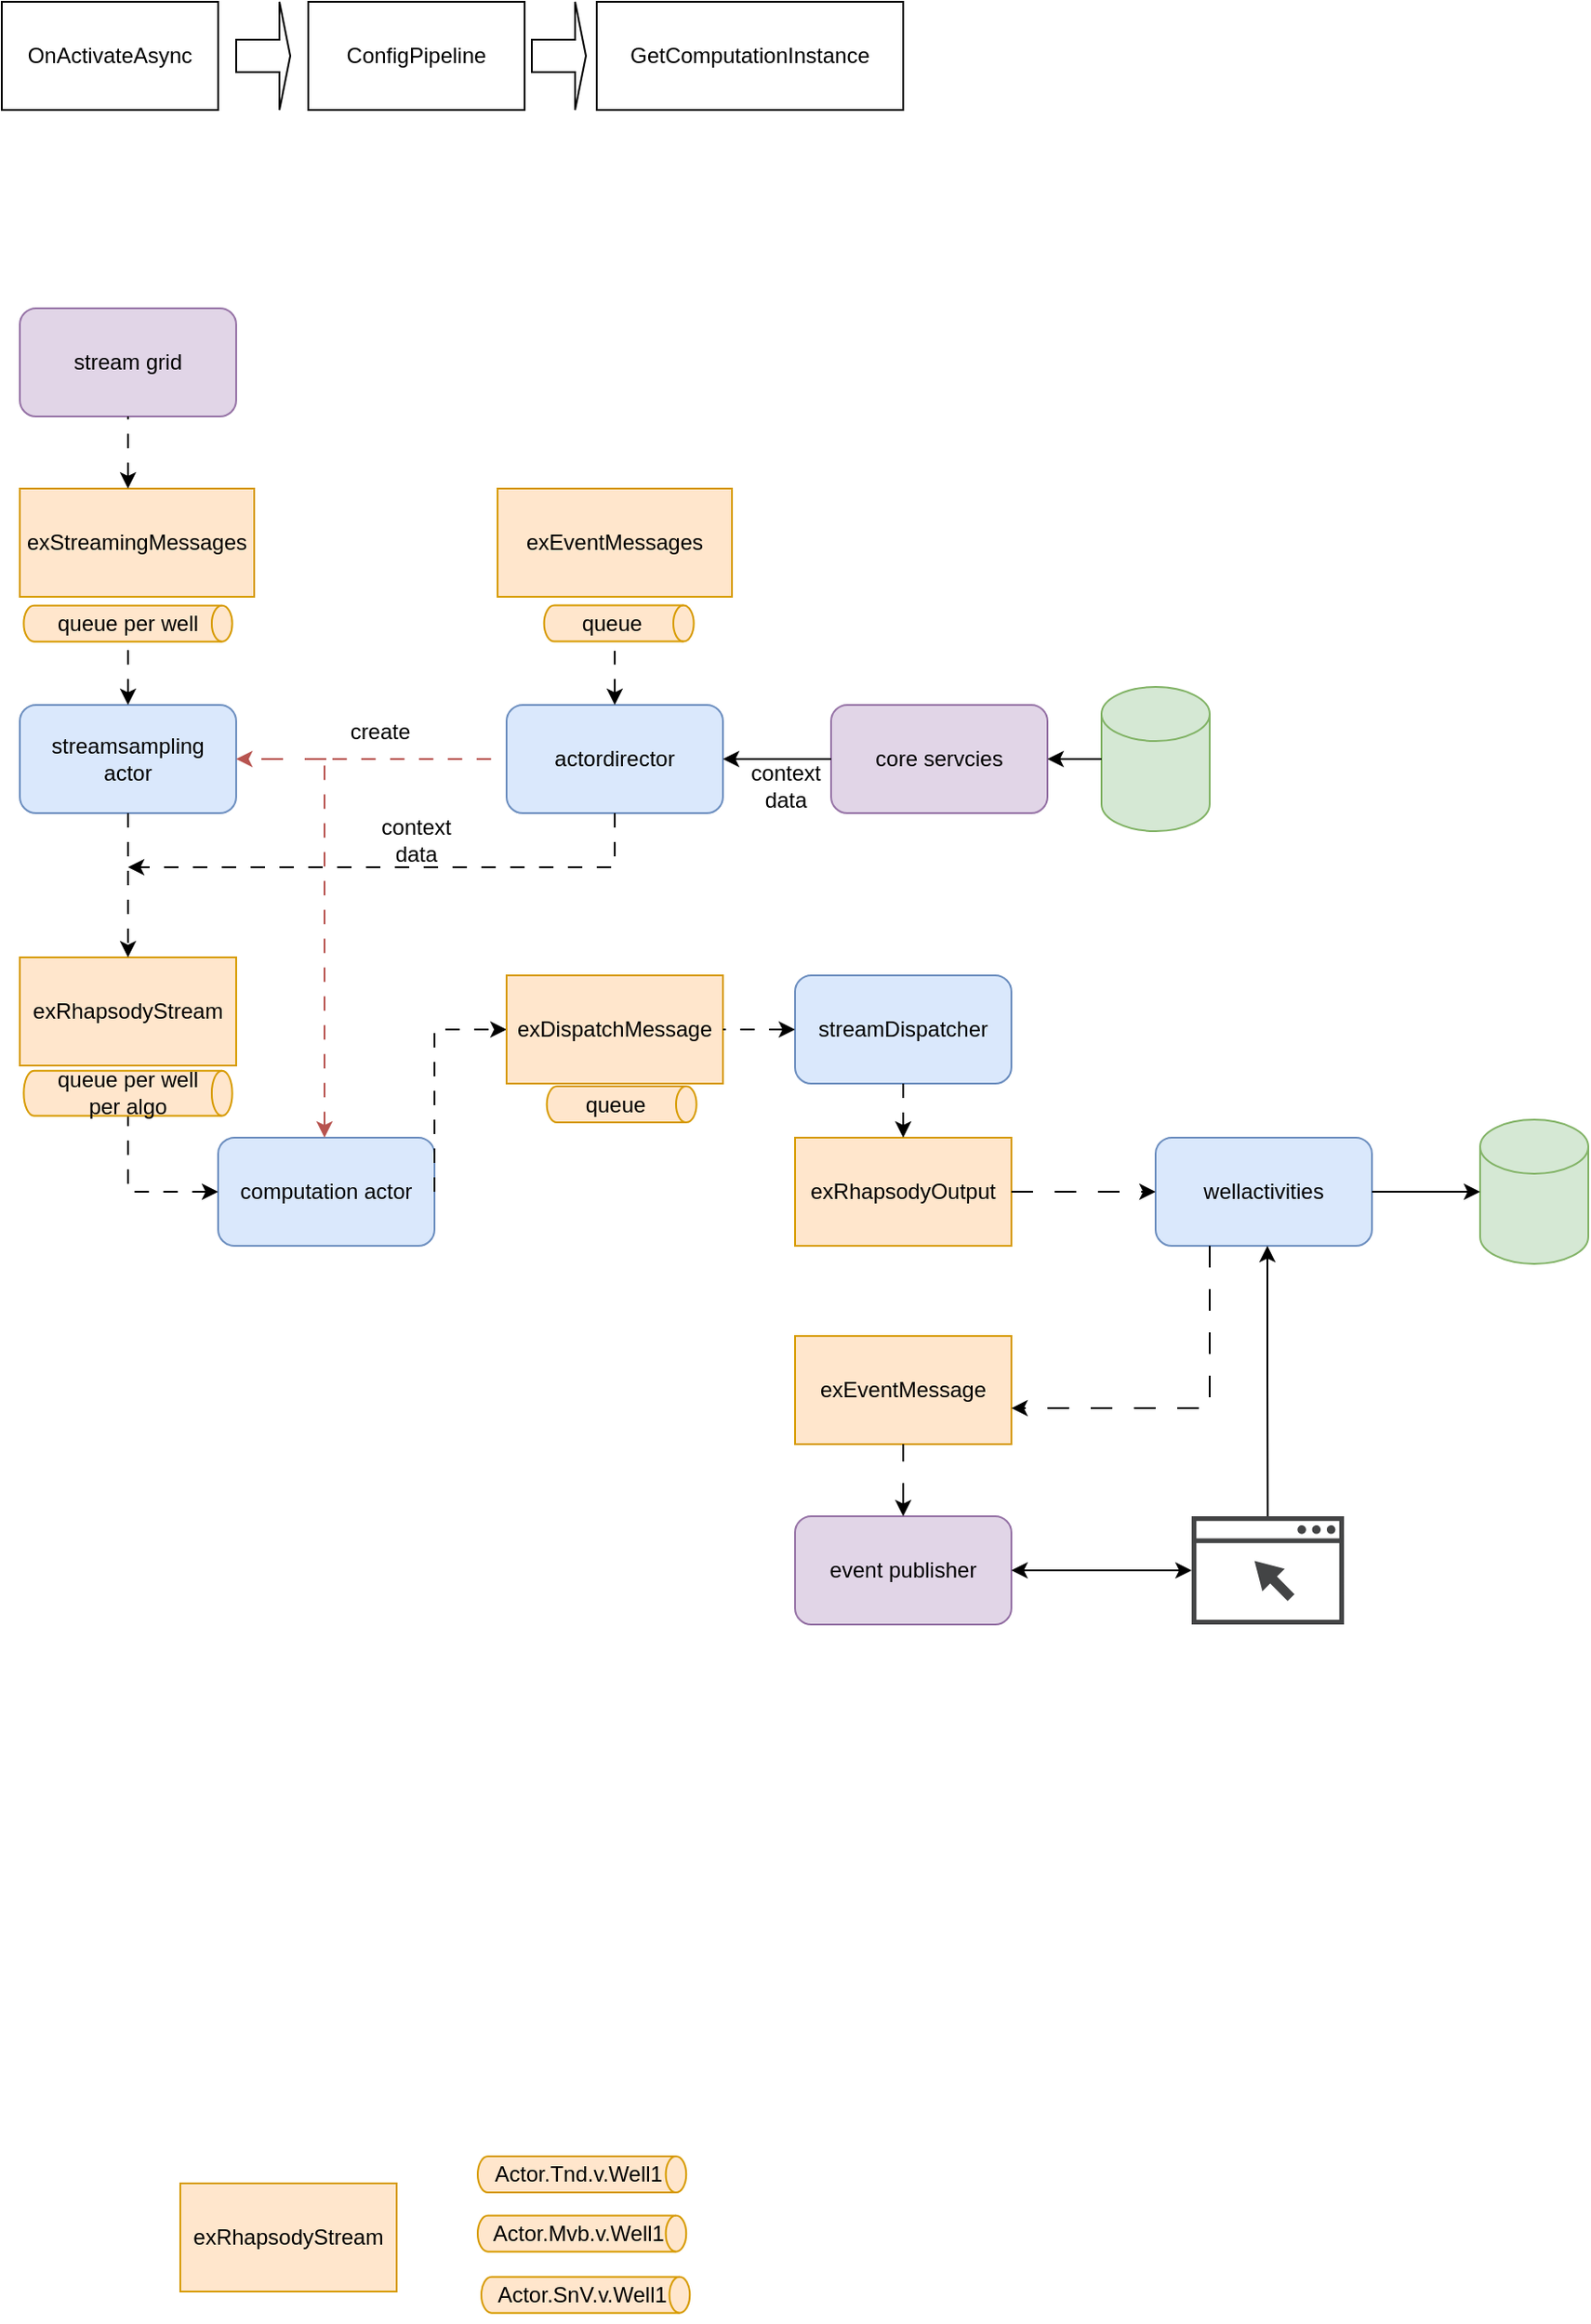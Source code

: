 <mxfile version="20.8.23" type="github">
  <diagram name="Page-1" id="OcKVnmv9bkzOkqvMLp8E">
    <mxGraphModel dx="1436" dy="769" grid="1" gridSize="10" guides="1" tooltips="1" connect="1" arrows="1" fold="1" page="1" pageScale="1" pageWidth="850" pageHeight="1100" math="0" shadow="0">
      <root>
        <mxCell id="0" />
        <mxCell id="1" parent="0" />
        <mxCell id="kHYbqAMakebXmbpQwH_0-1" value="OnActivateAsync" style="rounded=0;whiteSpace=wrap;html=1;" parent="1" vertex="1">
          <mxGeometry x="90" y="50" width="120" height="60" as="geometry" />
        </mxCell>
        <mxCell id="kHYbqAMakebXmbpQwH_0-2" value="ConfigPipeline" style="rounded=0;whiteSpace=wrap;html=1;" parent="1" vertex="1">
          <mxGeometry x="260" y="50" width="120" height="60" as="geometry" />
        </mxCell>
        <mxCell id="kHYbqAMakebXmbpQwH_0-3" value="GetComputationInstance" style="rounded=0;whiteSpace=wrap;html=1;" parent="1" vertex="1">
          <mxGeometry x="420" y="50" width="170" height="60" as="geometry" />
        </mxCell>
        <mxCell id="kHYbqAMakebXmbpQwH_0-4" value="" style="shape=singleArrow;whiteSpace=wrap;html=1;" parent="1" vertex="1">
          <mxGeometry x="220" y="50" width="30" height="60" as="geometry" />
        </mxCell>
        <mxCell id="kHYbqAMakebXmbpQwH_0-5" value="" style="shape=singleArrow;whiteSpace=wrap;html=1;" parent="1" vertex="1">
          <mxGeometry x="384" y="50" width="30" height="60" as="geometry" />
        </mxCell>
        <mxCell id="UGG4_DEp5h8tAIbgvLsF-27" value="computation actor" style="rounded=1;whiteSpace=wrap;html=1;fillColor=#dae8fc;strokeColor=#6c8ebf;" parent="1" vertex="1">
          <mxGeometry x="210" y="680" width="120" height="60" as="geometry" />
        </mxCell>
        <mxCell id="UGG4_DEp5h8tAIbgvLsF-28" value="exRhapsodyOutput" style="rounded=0;whiteSpace=wrap;html=1;fillColor=#ffe6cc;strokeColor=#d79b00;" parent="1" vertex="1">
          <mxGeometry x="530" y="680" width="120" height="60" as="geometry" />
        </mxCell>
        <mxCell id="UGG4_DEp5h8tAIbgvLsF-30" value="" style="endArrow=classic;html=1;rounded=0;exitX=1;exitY=0.5;exitDx=0;exitDy=0;dashed=1;dashPattern=8 8;entryX=0;entryY=0.5;entryDx=0;entryDy=0;" parent="1" source="UGG4_DEp5h8tAIbgvLsF-27" target="P30Yc78JvLvE6uFcHq7c-1" edge="1">
          <mxGeometry width="50" height="50" relative="1" as="geometry">
            <mxPoint x="680" y="790" as="sourcePoint" />
            <mxPoint x="440" y="680" as="targetPoint" />
            <Array as="points">
              <mxPoint x="330" y="620" />
            </Array>
          </mxGeometry>
        </mxCell>
        <mxCell id="UGG4_DEp5h8tAIbgvLsF-31" value="wellactivities" style="rounded=1;whiteSpace=wrap;html=1;fillColor=#dae8fc;strokeColor=#6c8ebf;" parent="1" vertex="1">
          <mxGeometry x="730" y="680" width="120" height="60" as="geometry" />
        </mxCell>
        <mxCell id="UGG4_DEp5h8tAIbgvLsF-33" value="" style="shape=cylinder3;whiteSpace=wrap;html=1;boundedLbl=1;backgroundOutline=1;size=15;fillColor=#d5e8d4;strokeColor=#82b366;" parent="1" vertex="1">
          <mxGeometry x="910" y="670" width="60" height="80" as="geometry" />
        </mxCell>
        <mxCell id="UGG4_DEp5h8tAIbgvLsF-34" value="" style="endArrow=classic;html=1;rounded=0;exitX=1;exitY=0.5;exitDx=0;exitDy=0;entryX=0;entryY=0.5;entryDx=0;entryDy=0;dashed=1;dashPattern=12 12;" parent="1" source="UGG4_DEp5h8tAIbgvLsF-28" target="UGG4_DEp5h8tAIbgvLsF-31" edge="1">
          <mxGeometry width="50" height="50" relative="1" as="geometry">
            <mxPoint x="680" y="790" as="sourcePoint" />
            <mxPoint x="730" y="740" as="targetPoint" />
          </mxGeometry>
        </mxCell>
        <mxCell id="UGG4_DEp5h8tAIbgvLsF-35" value="" style="endArrow=classic;html=1;rounded=0;exitX=1;exitY=0.5;exitDx=0;exitDy=0;entryX=0;entryY=0.5;entryDx=0;entryDy=0;entryPerimeter=0;" parent="1" source="UGG4_DEp5h8tAIbgvLsF-31" target="UGG4_DEp5h8tAIbgvLsF-33" edge="1">
          <mxGeometry width="50" height="50" relative="1" as="geometry">
            <mxPoint x="680" y="790" as="sourcePoint" />
            <mxPoint x="730" y="740" as="targetPoint" />
          </mxGeometry>
        </mxCell>
        <mxCell id="UGG4_DEp5h8tAIbgvLsF-36" value="event publisher" style="rounded=1;whiteSpace=wrap;html=1;fillColor=#e1d5e7;strokeColor=#9673a6;" parent="1" vertex="1">
          <mxGeometry x="530" y="890" width="120" height="60" as="geometry" />
        </mxCell>
        <mxCell id="UGG4_DEp5h8tAIbgvLsF-37" value="" style="sketch=0;pointerEvents=1;shadow=0;dashed=0;html=1;strokeColor=none;fillColor=#434445;aspect=fixed;labelPosition=center;verticalLabelPosition=bottom;verticalAlign=top;align=center;outlineConnect=0;shape=mxgraph.vvd.web_browser;" parent="1" vertex="1">
          <mxGeometry x="750" y="890" width="84.51" height="60" as="geometry" />
        </mxCell>
        <mxCell id="UGG4_DEp5h8tAIbgvLsF-40" value="" style="endArrow=classic;startArrow=classic;html=1;rounded=0;exitX=1;exitY=0.5;exitDx=0;exitDy=0;" parent="1" source="UGG4_DEp5h8tAIbgvLsF-36" target="UGG4_DEp5h8tAIbgvLsF-37" edge="1">
          <mxGeometry width="50" height="50" relative="1" as="geometry">
            <mxPoint x="680" y="790" as="sourcePoint" />
            <mxPoint x="730" y="740" as="targetPoint" />
          </mxGeometry>
        </mxCell>
        <mxCell id="UGG4_DEp5h8tAIbgvLsF-41" value="" style="endArrow=classic;html=1;rounded=0;" parent="1" source="UGG4_DEp5h8tAIbgvLsF-37" edge="1">
          <mxGeometry width="50" height="50" relative="1" as="geometry">
            <mxPoint x="790" y="880" as="sourcePoint" />
            <mxPoint x="792" y="740" as="targetPoint" />
            <Array as="points">
              <mxPoint x="792" y="810" />
            </Array>
          </mxGeometry>
        </mxCell>
        <mxCell id="yuS7DhjpK4BJRAQVmgky-1" value="exEventMessage" style="rounded=0;whiteSpace=wrap;html=1;fillColor=#ffe6cc;strokeColor=#d79b00;" parent="1" vertex="1">
          <mxGeometry x="530" y="790" width="120" height="60" as="geometry" />
        </mxCell>
        <mxCell id="yuS7DhjpK4BJRAQVmgky-2" value="" style="endArrow=classic;html=1;rounded=0;exitX=0.25;exitY=1;exitDx=0;exitDy=0;entryX=1;entryY=0.667;entryDx=0;entryDy=0;entryPerimeter=0;dashed=1;dashPattern=12 12;" parent="1" source="UGG4_DEp5h8tAIbgvLsF-31" target="yuS7DhjpK4BJRAQVmgky-1" edge="1">
          <mxGeometry width="50" height="50" relative="1" as="geometry">
            <mxPoint x="680" y="790" as="sourcePoint" />
            <mxPoint x="760" y="830" as="targetPoint" />
            <Array as="points">
              <mxPoint x="760" y="830" />
            </Array>
          </mxGeometry>
        </mxCell>
        <mxCell id="yuS7DhjpK4BJRAQVmgky-3" value="" style="endArrow=none;html=1;rounded=0;dashed=1;dashPattern=12 12;exitX=0.5;exitY=0;exitDx=0;exitDy=0;entryX=0.5;entryY=1;entryDx=0;entryDy=0;startArrow=classic;startFill=1;endFill=0;" parent="1" source="UGG4_DEp5h8tAIbgvLsF-36" target="yuS7DhjpK4BJRAQVmgky-1" edge="1">
          <mxGeometry width="50" height="50" relative="1" as="geometry">
            <mxPoint x="680" y="790" as="sourcePoint" />
            <mxPoint x="730" y="740" as="targetPoint" />
            <Array as="points" />
          </mxGeometry>
        </mxCell>
        <mxCell id="P30Yc78JvLvE6uFcHq7c-1" value="exDispatchMessage" style="rounded=0;whiteSpace=wrap;html=1;fillColor=#ffe6cc;strokeColor=#d79b00;" parent="1" vertex="1">
          <mxGeometry x="370" y="590" width="120" height="60" as="geometry" />
        </mxCell>
        <mxCell id="P30Yc78JvLvE6uFcHq7c-2" value="streamDispatcher" style="rounded=1;whiteSpace=wrap;html=1;fillColor=#dae8fc;strokeColor=#6c8ebf;" parent="1" vertex="1">
          <mxGeometry x="530" y="590" width="120" height="60" as="geometry" />
        </mxCell>
        <mxCell id="P30Yc78JvLvE6uFcHq7c-3" value="" style="endArrow=none;html=1;rounded=0;exitX=0;exitY=0.5;exitDx=0;exitDy=0;dashed=1;dashPattern=8 8;entryX=1;entryY=0.5;entryDx=0;entryDy=0;startArrow=classic;startFill=1;endFill=0;" parent="1" source="P30Yc78JvLvE6uFcHq7c-2" target="P30Yc78JvLvE6uFcHq7c-1" edge="1">
          <mxGeometry width="50" height="50" relative="1" as="geometry">
            <mxPoint x="340" y="720" as="sourcePoint" />
            <mxPoint x="340" y="470" as="targetPoint" />
            <Array as="points" />
          </mxGeometry>
        </mxCell>
        <mxCell id="P30Yc78JvLvE6uFcHq7c-5" value="" style="endArrow=classic;html=1;rounded=0;exitX=0.5;exitY=1;exitDx=0;exitDy=0;dashed=1;dashPattern=8 8;" parent="1" source="P30Yc78JvLvE6uFcHq7c-2" target="UGG4_DEp5h8tAIbgvLsF-28" edge="1">
          <mxGeometry width="50" height="50" relative="1" as="geometry">
            <mxPoint x="540" y="630" as="sourcePoint" />
            <mxPoint x="500" y="630" as="targetPoint" />
            <Array as="points" />
          </mxGeometry>
        </mxCell>
        <mxCell id="P30Yc78JvLvE6uFcHq7c-6" value="exRhapsodyStream" style="rounded=0;whiteSpace=wrap;html=1;fillColor=#ffe6cc;strokeColor=#d79b00;" parent="1" vertex="1">
          <mxGeometry x="100" y="580" width="120" height="60" as="geometry" />
        </mxCell>
        <mxCell id="P30Yc78JvLvE6uFcHq7c-7" value="" style="endArrow=none;html=1;rounded=0;exitX=0;exitY=0.5;exitDx=0;exitDy=0;dashed=1;dashPattern=8 8;startArrow=classic;startFill=1;endFill=0;" parent="1" source="UGG4_DEp5h8tAIbgvLsF-27" edge="1">
          <mxGeometry width="50" height="50" relative="1" as="geometry">
            <mxPoint x="340" y="720" as="sourcePoint" />
            <mxPoint x="160" y="660" as="targetPoint" />
            <Array as="points">
              <mxPoint x="160" y="710" />
              <mxPoint x="160" y="680" />
            </Array>
          </mxGeometry>
        </mxCell>
        <mxCell id="P30Yc78JvLvE6uFcHq7c-8" value="streamsampling&lt;br&gt;actor" style="rounded=1;whiteSpace=wrap;html=1;fillColor=#dae8fc;strokeColor=#6c8ebf;" parent="1" vertex="1">
          <mxGeometry x="100" y="440" width="120" height="60" as="geometry" />
        </mxCell>
        <mxCell id="P30Yc78JvLvE6uFcHq7c-9" value="" style="endArrow=classic;html=1;rounded=0;exitX=0.5;exitY=1;exitDx=0;exitDy=0;dashed=1;dashPattern=8 8;entryX=0.5;entryY=0;entryDx=0;entryDy=0;" parent="1" source="P30Yc78JvLvE6uFcHq7c-8" target="P30Yc78JvLvE6uFcHq7c-6" edge="1">
          <mxGeometry width="50" height="50" relative="1" as="geometry">
            <mxPoint x="220" y="720" as="sourcePoint" />
            <mxPoint x="140" y="800" as="targetPoint" />
            <Array as="points">
              <mxPoint x="160" y="540" />
              <mxPoint x="160" y="550" />
            </Array>
          </mxGeometry>
        </mxCell>
        <mxCell id="P30Yc78JvLvE6uFcHq7c-11" value="&lt;p style=&quot;language:zh-CN;margin-top:0pt;margin-bottom:0pt;margin-left:0in;&lt;br/&gt;text-align:left;direction:ltr;unicode-bidi:embed;mso-line-break-override:none;&lt;br/&gt;word-break:normal;punctuation-wrap:hanging&quot;&gt;exStreamingMessages&lt;/p&gt;" style="rounded=0;whiteSpace=wrap;html=1;fillColor=#ffe6cc;strokeColor=#d79b00;" parent="1" vertex="1">
          <mxGeometry x="100" y="320" width="130" height="60" as="geometry" />
        </mxCell>
        <mxCell id="P30Yc78JvLvE6uFcHq7c-13" value="" style="endArrow=none;html=1;rounded=0;exitX=0.5;exitY=0;exitDx=0;exitDy=0;dashed=1;dashPattern=8 8;startArrow=classic;startFill=1;endFill=0;" parent="1" source="P30Yc78JvLvE6uFcHq7c-8" edge="1" target="10QbRGzrxPoPx4rlxIJ1-21">
          <mxGeometry width="50" height="50" relative="1" as="geometry">
            <mxPoint x="170" y="510" as="sourcePoint" />
            <mxPoint x="160" y="420" as="targetPoint" />
            <Array as="points" />
          </mxGeometry>
        </mxCell>
        <mxCell id="P30Yc78JvLvE6uFcHq7c-14" value="stream grid" style="rounded=1;whiteSpace=wrap;html=1;fillColor=#e1d5e7;strokeColor=#9673a6;" parent="1" vertex="1">
          <mxGeometry x="100" y="220" width="120" height="60" as="geometry" />
        </mxCell>
        <mxCell id="P30Yc78JvLvE6uFcHq7c-15" value="" style="endArrow=none;html=1;rounded=0;dashed=1;dashPattern=8 8;startArrow=classic;startFill=1;endFill=0;entryX=0.5;entryY=1;entryDx=0;entryDy=0;" parent="1" target="P30Yc78JvLvE6uFcHq7c-14" edge="1">
          <mxGeometry width="50" height="50" relative="1" as="geometry">
            <mxPoint x="160" y="320" as="sourcePoint" />
            <mxPoint x="170" y="390" as="targetPoint" />
            <Array as="points" />
          </mxGeometry>
        </mxCell>
        <mxCell id="GFE8SPVjB3MgYZHT75I8-2" value="exRhapsodyStream" style="rounded=0;whiteSpace=wrap;html=1;fillColor=#ffe6cc;strokeColor=#d79b00;" parent="1" vertex="1">
          <mxGeometry x="189" y="1260" width="120" height="60" as="geometry" />
        </mxCell>
        <mxCell id="GFE8SPVjB3MgYZHT75I8-3" value="" style="shape=cylinder3;whiteSpace=wrap;html=1;boundedLbl=1;backgroundOutline=1;size=5.667;rotation=90;fillColor=#ffe6cc;strokeColor=#d79b00;" parent="1" vertex="1">
          <mxGeometry x="401.82" y="1197.19" width="20" height="115.63" as="geometry" />
        </mxCell>
        <mxCell id="GFE8SPVjB3MgYZHT75I8-4" value="Actor.Tnd.v.Well1" style="text;html=1;strokeColor=none;fillColor=none;align=center;verticalAlign=middle;whiteSpace=wrap;rounded=0;" parent="1" vertex="1">
          <mxGeometry x="379.82" y="1240" width="60" height="30" as="geometry" />
        </mxCell>
        <mxCell id="GFE8SPVjB3MgYZHT75I8-5" value="" style="shape=cylinder3;whiteSpace=wrap;html=1;boundedLbl=1;backgroundOutline=1;size=5.667;rotation=90;fillColor=#ffe6cc;strokeColor=#d79b00;" parent="1" vertex="1">
          <mxGeometry x="401.82" y="1230" width="20" height="115.63" as="geometry" />
        </mxCell>
        <mxCell id="GFE8SPVjB3MgYZHT75I8-6" value="Actor.Mvb.v.Well1" style="text;html=1;strokeColor=none;fillColor=none;align=center;verticalAlign=middle;whiteSpace=wrap;rounded=0;" parent="1" vertex="1">
          <mxGeometry x="379.82" y="1272.81" width="60" height="30" as="geometry" />
        </mxCell>
        <mxCell id="GFE8SPVjB3MgYZHT75I8-8" value="" style="shape=cylinder3;whiteSpace=wrap;html=1;boundedLbl=1;backgroundOutline=1;size=5.667;rotation=90;fillColor=#ffe6cc;strokeColor=#d79b00;" parent="1" vertex="1">
          <mxGeometry x="403.82" y="1264" width="20" height="115.63" as="geometry" />
        </mxCell>
        <mxCell id="GFE8SPVjB3MgYZHT75I8-9" value="Actor.SnV.v.Well1" style="text;html=1;strokeColor=none;fillColor=none;align=center;verticalAlign=middle;whiteSpace=wrap;rounded=0;" parent="1" vertex="1">
          <mxGeometry x="381.82" y="1306.81" width="60" height="30" as="geometry" />
        </mxCell>
        <mxCell id="10QbRGzrxPoPx4rlxIJ1-1" value="actordirector" style="rounded=1;whiteSpace=wrap;html=1;fillColor=#dae8fc;strokeColor=#6c8ebf;" vertex="1" parent="1">
          <mxGeometry x="370" y="440" width="120" height="60" as="geometry" />
        </mxCell>
        <mxCell id="10QbRGzrxPoPx4rlxIJ1-2" value="&lt;p&gt;exEventMessages&lt;br&gt;&lt;/p&gt;" style="rounded=0;whiteSpace=wrap;html=1;fillColor=#ffe6cc;strokeColor=#d79b00;" vertex="1" parent="1">
          <mxGeometry x="365" y="320" width="130" height="60" as="geometry" />
        </mxCell>
        <mxCell id="10QbRGzrxPoPx4rlxIJ1-3" value="" style="endArrow=none;html=1;rounded=0;exitX=0.5;exitY=0;exitDx=0;exitDy=0;dashed=1;dashPattern=8 8;startArrow=classic;startFill=1;endFill=0;" edge="1" parent="1" source="10QbRGzrxPoPx4rlxIJ1-1">
          <mxGeometry width="50" height="50" relative="1" as="geometry">
            <mxPoint x="170" y="450" as="sourcePoint" />
            <mxPoint x="430" y="410" as="targetPoint" />
            <Array as="points">
              <mxPoint x="430" y="410" />
            </Array>
          </mxGeometry>
        </mxCell>
        <mxCell id="10QbRGzrxPoPx4rlxIJ1-4" value="" style="endArrow=none;html=1;rounded=0;dashed=1;dashPattern=8 8;startArrow=classic;startFill=1;endFill=0;entryX=0;entryY=0.5;entryDx=0;entryDy=0;fillColor=#f8cecc;strokeColor=#b85450;" edge="1" parent="1">
          <mxGeometry width="50" height="50" relative="1" as="geometry">
            <mxPoint x="269" y="680.0" as="sourcePoint" />
            <mxPoint x="369" y="470.0" as="targetPoint" />
            <Array as="points">
              <mxPoint x="269" y="520" />
              <mxPoint x="269" y="470" />
            </Array>
          </mxGeometry>
        </mxCell>
        <mxCell id="10QbRGzrxPoPx4rlxIJ1-8" value="" style="endArrow=classic;html=1;rounded=0;entryX=1;entryY=0.5;entryDx=0;entryDy=0;dashed=1;dashPattern=12 12;fillColor=#f8cecc;strokeColor=#b85450;" edge="1" parent="1" target="P30Yc78JvLvE6uFcHq7c-8">
          <mxGeometry width="50" height="50" relative="1" as="geometry">
            <mxPoint x="270" y="470" as="sourcePoint" />
            <mxPoint x="460" y="400" as="targetPoint" />
          </mxGeometry>
        </mxCell>
        <mxCell id="10QbRGzrxPoPx4rlxIJ1-9" value="create" style="text;html=1;strokeColor=none;fillColor=none;align=center;verticalAlign=middle;whiteSpace=wrap;rounded=0;" vertex="1" parent="1">
          <mxGeometry x="270" y="440" width="60" height="30" as="geometry" />
        </mxCell>
        <mxCell id="10QbRGzrxPoPx4rlxIJ1-10" value="core servcies" style="rounded=1;whiteSpace=wrap;html=1;fillColor=#e1d5e7;strokeColor=#9673a6;" vertex="1" parent="1">
          <mxGeometry x="550" y="440" width="120" height="60" as="geometry" />
        </mxCell>
        <mxCell id="10QbRGzrxPoPx4rlxIJ1-11" value="" style="shape=cylinder3;whiteSpace=wrap;html=1;boundedLbl=1;backgroundOutline=1;size=15;fillColor=#d5e8d4;strokeColor=#82b366;" vertex="1" parent="1">
          <mxGeometry x="700" y="430" width="60" height="80" as="geometry" />
        </mxCell>
        <mxCell id="10QbRGzrxPoPx4rlxIJ1-12" value="" style="endArrow=none;html=1;rounded=0;exitX=1;exitY=0.5;exitDx=0;exitDy=0;entryX=0;entryY=0.5;entryDx=0;entryDy=0;entryPerimeter=0;startArrow=classic;startFill=1;endFill=0;" edge="1" parent="1" source="10QbRGzrxPoPx4rlxIJ1-10" target="10QbRGzrxPoPx4rlxIJ1-11">
          <mxGeometry width="50" height="50" relative="1" as="geometry">
            <mxPoint x="860" y="720" as="sourcePoint" />
            <mxPoint x="920" y="720" as="targetPoint" />
          </mxGeometry>
        </mxCell>
        <mxCell id="10QbRGzrxPoPx4rlxIJ1-15" value="" style="endArrow=none;html=1;rounded=0;exitX=1;exitY=0.5;exitDx=0;exitDy=0;entryX=0;entryY=0.5;entryDx=0;entryDy=0;startArrow=classic;startFill=1;endFill=0;" edge="1" parent="1" source="10QbRGzrxPoPx4rlxIJ1-1" target="10QbRGzrxPoPx4rlxIJ1-10">
          <mxGeometry width="50" height="50" relative="1" as="geometry">
            <mxPoint x="410" y="680" as="sourcePoint" />
            <mxPoint x="460" y="630" as="targetPoint" />
          </mxGeometry>
        </mxCell>
        <mxCell id="10QbRGzrxPoPx4rlxIJ1-16" value="context&lt;br&gt;data" style="text;html=1;strokeColor=none;fillColor=none;align=center;verticalAlign=middle;whiteSpace=wrap;rounded=0;" vertex="1" parent="1">
          <mxGeometry x="495" y="470" width="60" height="30" as="geometry" />
        </mxCell>
        <mxCell id="10QbRGzrxPoPx4rlxIJ1-19" value="" style="endArrow=classic;html=1;rounded=0;exitX=0.5;exitY=1;exitDx=0;exitDy=0;dashed=1;dashPattern=8 8;" edge="1" parent="1" source="10QbRGzrxPoPx4rlxIJ1-1">
          <mxGeometry width="50" height="50" relative="1" as="geometry">
            <mxPoint x="410" y="670" as="sourcePoint" />
            <mxPoint x="160" y="530" as="targetPoint" />
            <Array as="points">
              <mxPoint x="430" y="530" />
            </Array>
          </mxGeometry>
        </mxCell>
        <mxCell id="10QbRGzrxPoPx4rlxIJ1-20" value="context&lt;br&gt;data" style="text;html=1;strokeColor=none;fillColor=none;align=center;verticalAlign=middle;whiteSpace=wrap;rounded=0;" vertex="1" parent="1">
          <mxGeometry x="290" y="500" width="60" height="30" as="geometry" />
        </mxCell>
        <mxCell id="10QbRGzrxPoPx4rlxIJ1-21" value="" style="shape=cylinder3;whiteSpace=wrap;html=1;boundedLbl=1;backgroundOutline=1;size=5.667;rotation=90;fillColor=#ffe6cc;strokeColor=#d79b00;" vertex="1" parent="1">
          <mxGeometry x="150" y="337" width="20" height="115.63" as="geometry" />
        </mxCell>
        <mxCell id="10QbRGzrxPoPx4rlxIJ1-22" value="queue per well" style="text;html=1;strokeColor=none;fillColor=none;align=center;verticalAlign=middle;whiteSpace=wrap;rounded=0;" vertex="1" parent="1">
          <mxGeometry x="110" y="379.81" width="100" height="30" as="geometry" />
        </mxCell>
        <mxCell id="10QbRGzrxPoPx4rlxIJ1-23" value="" style="shape=cylinder3;whiteSpace=wrap;html=1;boundedLbl=1;backgroundOutline=1;size=5.667;rotation=90;fillColor=#ffe6cc;strokeColor=#d79b00;" vertex="1" parent="1">
          <mxGeometry x="147.5" y="597.5" width="25" height="115.63" as="geometry" />
        </mxCell>
        <mxCell id="10QbRGzrxPoPx4rlxIJ1-24" value="queue per well per algo" style="text;html=1;strokeColor=none;fillColor=none;align=center;verticalAlign=middle;whiteSpace=wrap;rounded=0;" vertex="1" parent="1">
          <mxGeometry x="110" y="645.81" width="100" height="18.19" as="geometry" />
        </mxCell>
        <mxCell id="10QbRGzrxPoPx4rlxIJ1-26" value="" style="shape=cylinder3;whiteSpace=wrap;html=1;boundedLbl=1;backgroundOutline=1;size=5.667;rotation=90;fillColor=#ffe6cc;strokeColor=#d79b00;" vertex="1" parent="1">
          <mxGeometry x="422.31" y="353.3" width="20" height="83.01" as="geometry" />
        </mxCell>
        <mxCell id="10QbRGzrxPoPx4rlxIJ1-27" value="queue" style="text;html=1;strokeColor=none;fillColor=none;align=center;verticalAlign=middle;whiteSpace=wrap;rounded=0;" vertex="1" parent="1">
          <mxGeometry x="391" y="379.8" width="75" height="30" as="geometry" />
        </mxCell>
        <mxCell id="10QbRGzrxPoPx4rlxIJ1-28" value="" style="shape=cylinder3;whiteSpace=wrap;html=1;boundedLbl=1;backgroundOutline=1;size=5.667;rotation=90;fillColor=#ffe6cc;strokeColor=#d79b00;" vertex="1" parent="1">
          <mxGeometry x="423.81" y="620" width="20" height="83.01" as="geometry" />
        </mxCell>
        <mxCell id="10QbRGzrxPoPx4rlxIJ1-29" value="queue" style="text;html=1;strokeColor=none;fillColor=none;align=center;verticalAlign=middle;whiteSpace=wrap;rounded=0;" vertex="1" parent="1">
          <mxGeometry x="392.5" y="646.5" width="75" height="30" as="geometry" />
        </mxCell>
      </root>
    </mxGraphModel>
  </diagram>
</mxfile>
